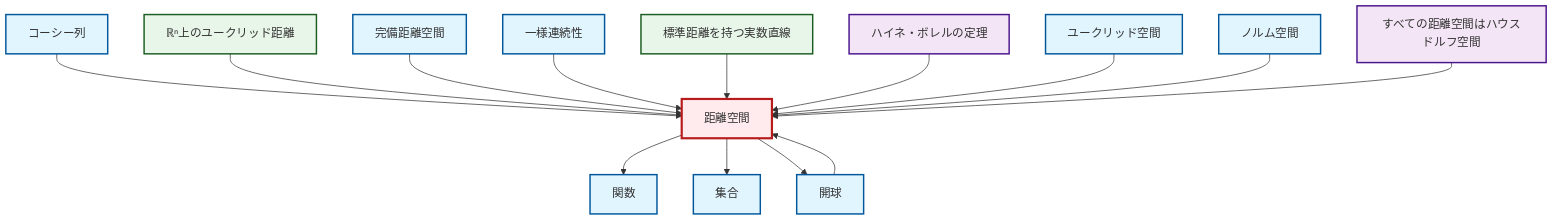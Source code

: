 graph TD
    classDef definition fill:#e1f5fe,stroke:#01579b,stroke-width:2px
    classDef theorem fill:#f3e5f5,stroke:#4a148c,stroke-width:2px
    classDef axiom fill:#fff3e0,stroke:#e65100,stroke-width:2px
    classDef example fill:#e8f5e9,stroke:#1b5e20,stroke-width:2px
    classDef current fill:#ffebee,stroke:#b71c1c,stroke-width:3px
    def-set["集合"]:::definition
    thm-heine-borel["ハイネ・ボレルの定理"]:::theorem
    def-complete-metric-space["完備距離空間"]:::definition
    def-open-ball["開球"]:::definition
    def-cauchy-sequence["コーシー列"]:::definition
    def-uniform-continuity["一様連続性"]:::definition
    def-euclidean-space["ユークリッド空間"]:::definition
    def-metric-space["距離空間"]:::definition
    ex-euclidean-metric["ℝⁿ上のユークリッド距離"]:::example
    def-normed-vector-space["ノルム空間"]:::definition
    def-function["関数"]:::definition
    ex-real-line-metric["標準距離を持つ実数直線"]:::example
    thm-metric-hausdorff["すべての距離空間はハウスドルフ空間"]:::theorem
    def-cauchy-sequence --> def-metric-space
    ex-euclidean-metric --> def-metric-space
    def-metric-space --> def-function
    def-complete-metric-space --> def-metric-space
    def-metric-space --> def-set
    def-uniform-continuity --> def-metric-space
    ex-real-line-metric --> def-metric-space
    thm-heine-borel --> def-metric-space
    def-euclidean-space --> def-metric-space
    def-normed-vector-space --> def-metric-space
    def-metric-space --> def-open-ball
    thm-metric-hausdorff --> def-metric-space
    def-open-ball --> def-metric-space
    class def-metric-space current
